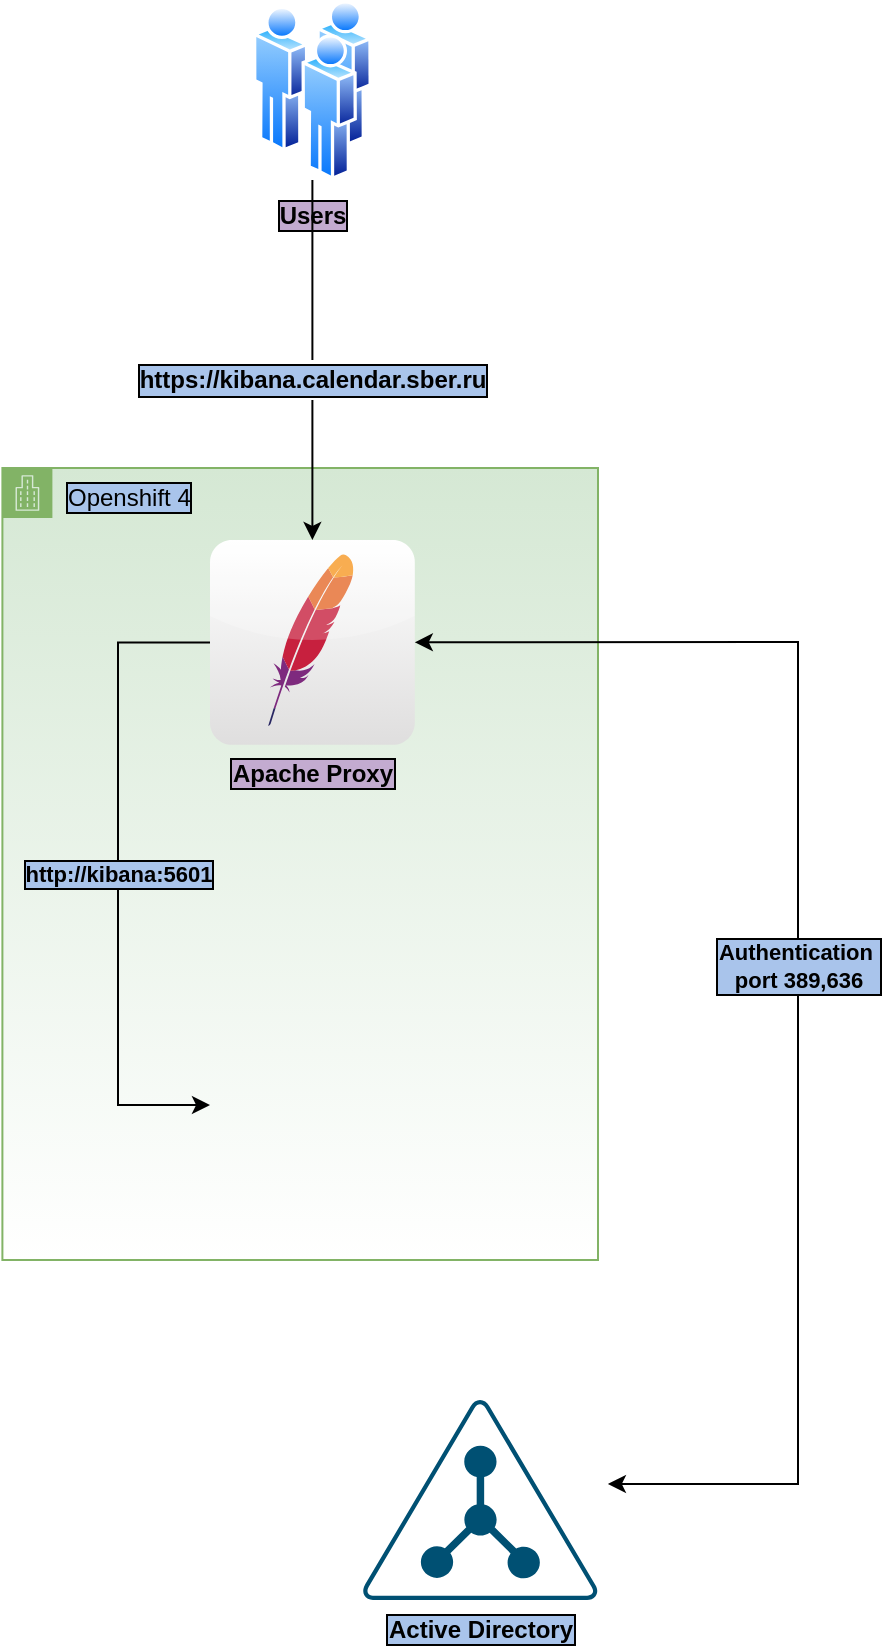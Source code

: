 <mxfile version="15.6.3" type="github">
  <diagram id="o2ZO6XqzVYj-8ani60--" name="Page-1">
    <mxGraphModel dx="429" dy="834" grid="1" gridSize="10" guides="1" tooltips="1" connect="1" arrows="1" fold="1" page="1" pageScale="1" pageWidth="827" pageHeight="1169" math="0" shadow="0">
      <root>
        <mxCell id="0" />
        <mxCell id="1" parent="0" />
        <mxCell id="APGqQPZDh2sPaAX6sV-M-11" value="Openshift 4" style="points=[[0,0],[0.25,0],[0.5,0],[0.75,0],[1,0],[1,0.25],[1,0.5],[1,0.75],[1,1],[0.75,1],[0.5,1],[0.25,1],[0,1],[0,0.75],[0,0.5],[0,0.25]];outlineConnect=0;html=1;whiteSpace=wrap;fontSize=12;fontStyle=0;shape=mxgraph.aws4.group;grIcon=mxgraph.aws4.group_corporate_data_center;strokeColor=#82b366;fillColor=#d5e8d4;verticalAlign=top;align=left;spacingLeft=30;dashed=0;labelBackgroundColor=#A9C4EB;labelBorderColor=#000000;gradientColor=#ffffff;" vertex="1" parent="1">
          <mxGeometry x="222.2" y="264" width="297.8" height="396" as="geometry" />
        </mxCell>
        <mxCell id="APGqQPZDh2sPaAX6sV-M-9" value="http://kibana:5601" style="edgeStyle=orthogonalEdgeStyle;rounded=0;orthogonalLoop=1;jettySize=auto;html=1;entryX=0;entryY=0.5;entryDx=0;entryDy=0;labelBorderColor=#000000;labelBackgroundColor=#A9C4EB;fontStyle=1" edge="1" parent="1" source="APGqQPZDh2sPaAX6sV-M-2" target="APGqQPZDh2sPaAX6sV-M-8">
          <mxGeometry relative="1" as="geometry">
            <Array as="points">
              <mxPoint x="280" y="351" />
              <mxPoint x="280" y="583" />
            </Array>
          </mxGeometry>
        </mxCell>
        <mxCell id="APGqQPZDh2sPaAX6sV-M-2" value="Apache Proxy" style="dashed=0;outlineConnect=0;html=1;align=center;labelPosition=center;verticalLabelPosition=bottom;verticalAlign=top;shape=mxgraph.webicons.apache;gradientColor=#DFDEDE;labelBorderColor=#000000;labelBackgroundColor=#C3ABD0;fontStyle=1" vertex="1" parent="1">
          <mxGeometry x="326" y="300" width="102.4" height="102.4" as="geometry" />
        </mxCell>
        <mxCell id="APGqQPZDh2sPaAX6sV-M-4" style="edgeStyle=orthogonalEdgeStyle;rounded=0;orthogonalLoop=1;jettySize=auto;html=1;startArrow=none;" edge="1" parent="1" source="APGqQPZDh2sPaAX6sV-M-5" target="APGqQPZDh2sPaAX6sV-M-2">
          <mxGeometry relative="1" as="geometry" />
        </mxCell>
        <mxCell id="APGqQPZDh2sPaAX6sV-M-3" value="Users" style="aspect=fixed;perimeter=ellipsePerimeter;html=1;align=center;shadow=0;dashed=0;spacingTop=3;image;image=img/lib/active_directory/users.svg;fontStyle=1;labelBorderColor=#000000;labelBackgroundColor=#C3ABD0;" vertex="1" parent="1">
          <mxGeometry x="347.5" y="30" width="59.4" height="90" as="geometry" />
        </mxCell>
        <mxCell id="APGqQPZDh2sPaAX6sV-M-5" value="https://kibana.calendar.sber.ru" style="text;html=1;align=center;verticalAlign=middle;resizable=0;points=[];autosize=1;strokeColor=none;fillColor=none;labelBorderColor=#000000;labelBackgroundColor=#A9C4EB;fontStyle=1" vertex="1" parent="1">
          <mxGeometry x="282.2" y="210" width="190" height="20" as="geometry" />
        </mxCell>
        <mxCell id="APGqQPZDh2sPaAX6sV-M-7" value="" style="edgeStyle=orthogonalEdgeStyle;rounded=0;orthogonalLoop=1;jettySize=auto;html=1;endArrow=none;" edge="1" parent="1" source="APGqQPZDh2sPaAX6sV-M-3" target="APGqQPZDh2sPaAX6sV-M-5">
          <mxGeometry relative="1" as="geometry">
            <mxPoint x="377.2" y="120" as="sourcePoint" />
            <mxPoint x="377.2" y="300" as="targetPoint" />
          </mxGeometry>
        </mxCell>
        <mxCell id="APGqQPZDh2sPaAX6sV-M-8" value="" style="shape=image;html=1;verticalAlign=top;verticalLabelPosition=bottom;labelBackgroundColor=#ffffff;imageAspect=0;aspect=fixed;image=https://cdn4.iconfinder.com/data/icons/logos-brands-5/24/kibana-128.png;labelBorderColor=#000000;" vertex="1" parent="1">
          <mxGeometry x="326" y="527" width="111" height="111" as="geometry" />
        </mxCell>
        <mxCell id="APGqQPZDh2sPaAX6sV-M-10" value="Active Directory" style="points=[[0.5,0,0],[0.765,0.48,0],[0.99,0.98,0],[0.5,1,0],[0.01,0.98,0],[0.235,0.48,0]];verticalLabelPosition=bottom;sketch=0;html=1;verticalAlign=top;aspect=fixed;align=center;pointerEvents=1;shape=mxgraph.cisco19.ldap;fillColor=#005073;strokeColor=none;labelBackgroundColor=#A9C4EB;labelBorderColor=#000000;fontStyle=1" vertex="1" parent="1">
          <mxGeometry x="402.35" y="730" width="117.65" height="100" as="geometry" />
        </mxCell>
        <mxCell id="APGqQPZDh2sPaAX6sV-M-12" value="Authentication&amp;nbsp;&lt;br&gt;port 389,636" style="endArrow=classic;startArrow=classic;html=1;rounded=0;labelBackgroundColor=#A9C4EB;labelBorderColor=#000000;fontColor=#000000;exitX=1.042;exitY=0.42;exitDx=0;exitDy=0;exitPerimeter=0;fontStyle=1" edge="1" parent="1" source="APGqQPZDh2sPaAX6sV-M-10" target="APGqQPZDh2sPaAX6sV-M-2">
          <mxGeometry width="50" height="50" relative="1" as="geometry">
            <mxPoint x="550" y="570" as="sourcePoint" />
            <mxPoint x="570" y="420" as="targetPoint" />
            <Array as="points">
              <mxPoint x="620" y="772" />
              <mxPoint x="620" y="351" />
            </Array>
          </mxGeometry>
        </mxCell>
      </root>
    </mxGraphModel>
  </diagram>
</mxfile>
